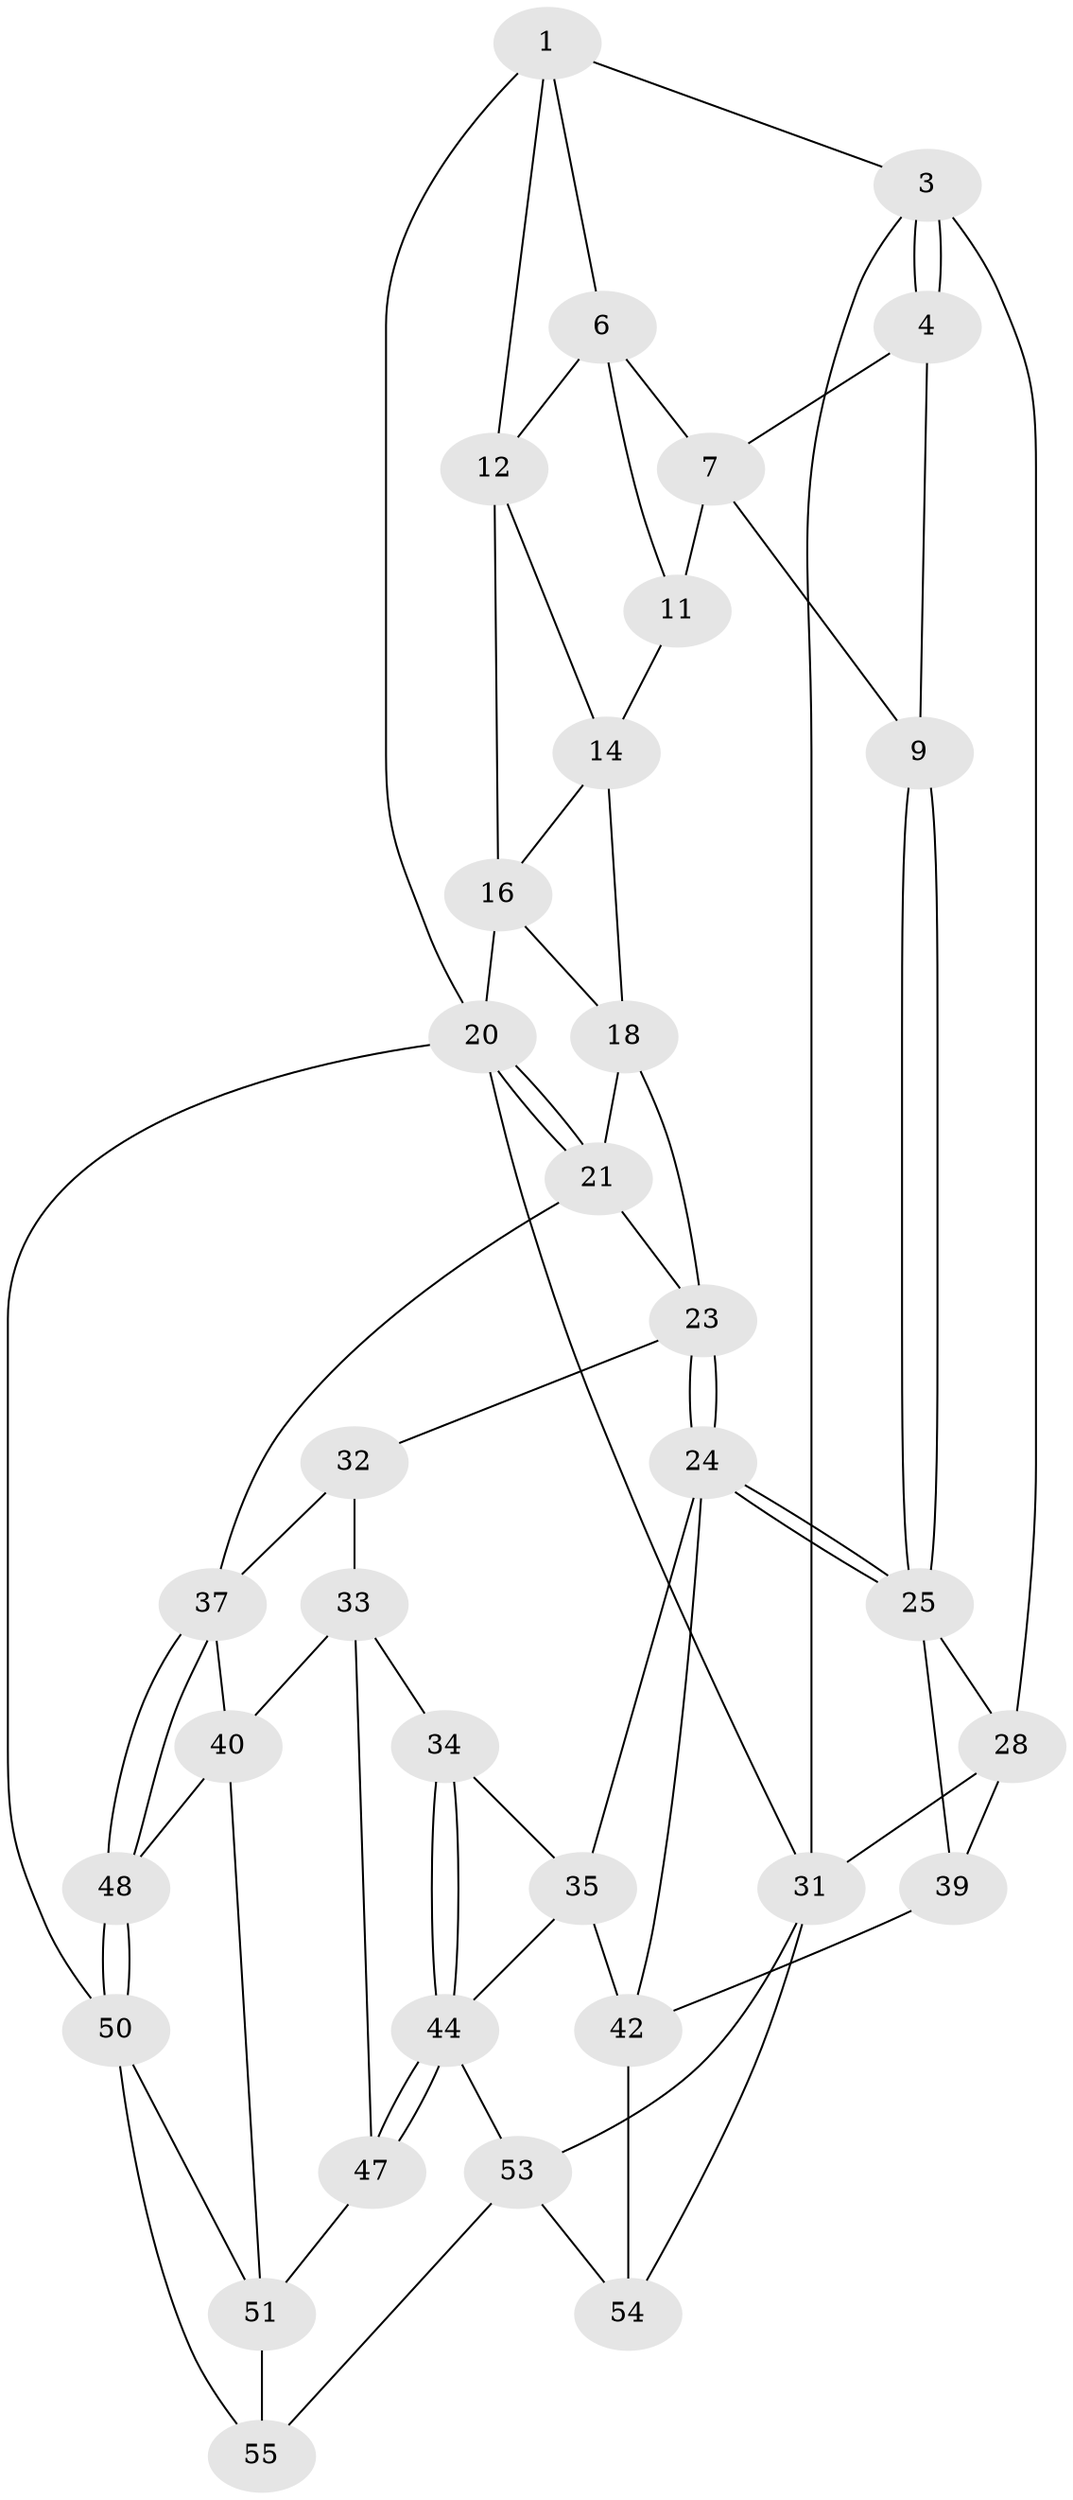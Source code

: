 // original degree distribution, {3: 0.034482758620689655, 5: 0.4482758620689655, 4: 0.27586206896551724, 6: 0.2413793103448276}
// Generated by graph-tools (version 1.1) at 2025/12/02/27/25 16:12:00]
// undirected, 34 vertices, 73 edges
graph export_dot {
graph [start="1"]
  node [color=gray90,style=filled];
  1 [pos="+0.7421055094425927+0",super="+2"];
  3 [pos="+0+0"];
  4 [pos="+0+0",super="+5"];
  6 [pos="+0.6296093153596845+0.1391057764579196",super="+10"];
  7 [pos="+0.5311839104179887+0.11884542146768301",super="+8"];
  9 [pos="+0.25821031496021035+0.27616121239673447"];
  11 [pos="+0.4969852379153812+0.3201263446634416"];
  12 [pos="+1+0",super="+13"];
  14 [pos="+0.7315664695043448+0.2950440221415703",super="+15"];
  16 [pos="+0.7370703164521809+0.29981186476638694",super="+17"];
  18 [pos="+0.7347284606646829+0.30775924501405344",super="+19"];
  20 [pos="+1+0.518857527567756",super="+29"];
  21 [pos="+0.9574105860151713+0.5824357725733433",super="+22"];
  23 [pos="+0.5529451020021493+0.5521931190679741",super="+26"];
  24 [pos="+0.2352592229658308+0.5592839912251808",super="+36"];
  25 [pos="+0.23199687541814923+0.5552344246564015",super="+27"];
  28 [pos="+0+0.49731265268045266",super="+30"];
  31 [pos="+0+1",super="+57"];
  32 [pos="+0.59539511270391+0.6009519810028096"];
  33 [pos="+0.5892977701692983+0.6250530906208921",super="+41"];
  34 [pos="+0.47561956524415655+0.7462500958243456"];
  35 [pos="+0.46765836179089904+0.7462551770375786",super="+46"];
  37 [pos="+0.87530079736267+0.6356738535644565",super="+38"];
  39 [pos="+0+0.8902805437265753"];
  40 [pos="+0.7206562739351188+0.8256435627585708",super="+49"];
  42 [pos="+0.23078282269104303+0.737004050436537",super="+43"];
  44 [pos="+0.49950054175433056+0.8448035904031985",super="+45"];
  47 [pos="+0.5654630771489515+0.8765570750000641"];
  48 [pos="+0.8701171142893661+0.9029096099691176"];
  50 [pos="+1+1",super="+58"];
  51 [pos="+0.7242414275871181+0.9034697141878534",super="+52"];
  53 [pos="+0.3529617002413876+0.9862732661640461",super="+56"];
  54 [pos="+0.23734093809393364+0.8337301044244163"];
  55 [pos="+0.57164055482116+1"];
  1 -- 6;
  1 -- 3;
  1 -- 12;
  1 -- 20;
  3 -- 4;
  3 -- 4;
  3 -- 28;
  3 -- 31;
  4 -- 9;
  4 -- 7;
  6 -- 7;
  6 -- 11;
  6 -- 12;
  7 -- 9;
  7 -- 11;
  9 -- 25;
  9 -- 25;
  11 -- 14;
  12 -- 16;
  12 -- 14;
  14 -- 16;
  14 -- 18;
  16 -- 18;
  16 -- 20;
  18 -- 21;
  18 -- 23;
  20 -- 21;
  20 -- 21;
  20 -- 50;
  20 -- 31;
  21 -- 37;
  21 -- 23;
  23 -- 24;
  23 -- 24;
  23 -- 32;
  24 -- 25;
  24 -- 25;
  24 -- 42;
  24 -- 35;
  25 -- 28;
  25 -- 39;
  28 -- 31;
  28 -- 39;
  31 -- 53;
  31 -- 54;
  32 -- 33;
  32 -- 37;
  33 -- 34;
  33 -- 40;
  33 -- 47;
  34 -- 35;
  34 -- 44;
  34 -- 44;
  35 -- 42;
  35 -- 44;
  37 -- 48;
  37 -- 48;
  37 -- 40;
  39 -- 42;
  40 -- 48;
  40 -- 51;
  42 -- 54;
  44 -- 47;
  44 -- 47;
  44 -- 53;
  47 -- 51;
  48 -- 50;
  48 -- 50;
  50 -- 51;
  50 -- 55;
  51 -- 55;
  53 -- 54;
  53 -- 55;
}
